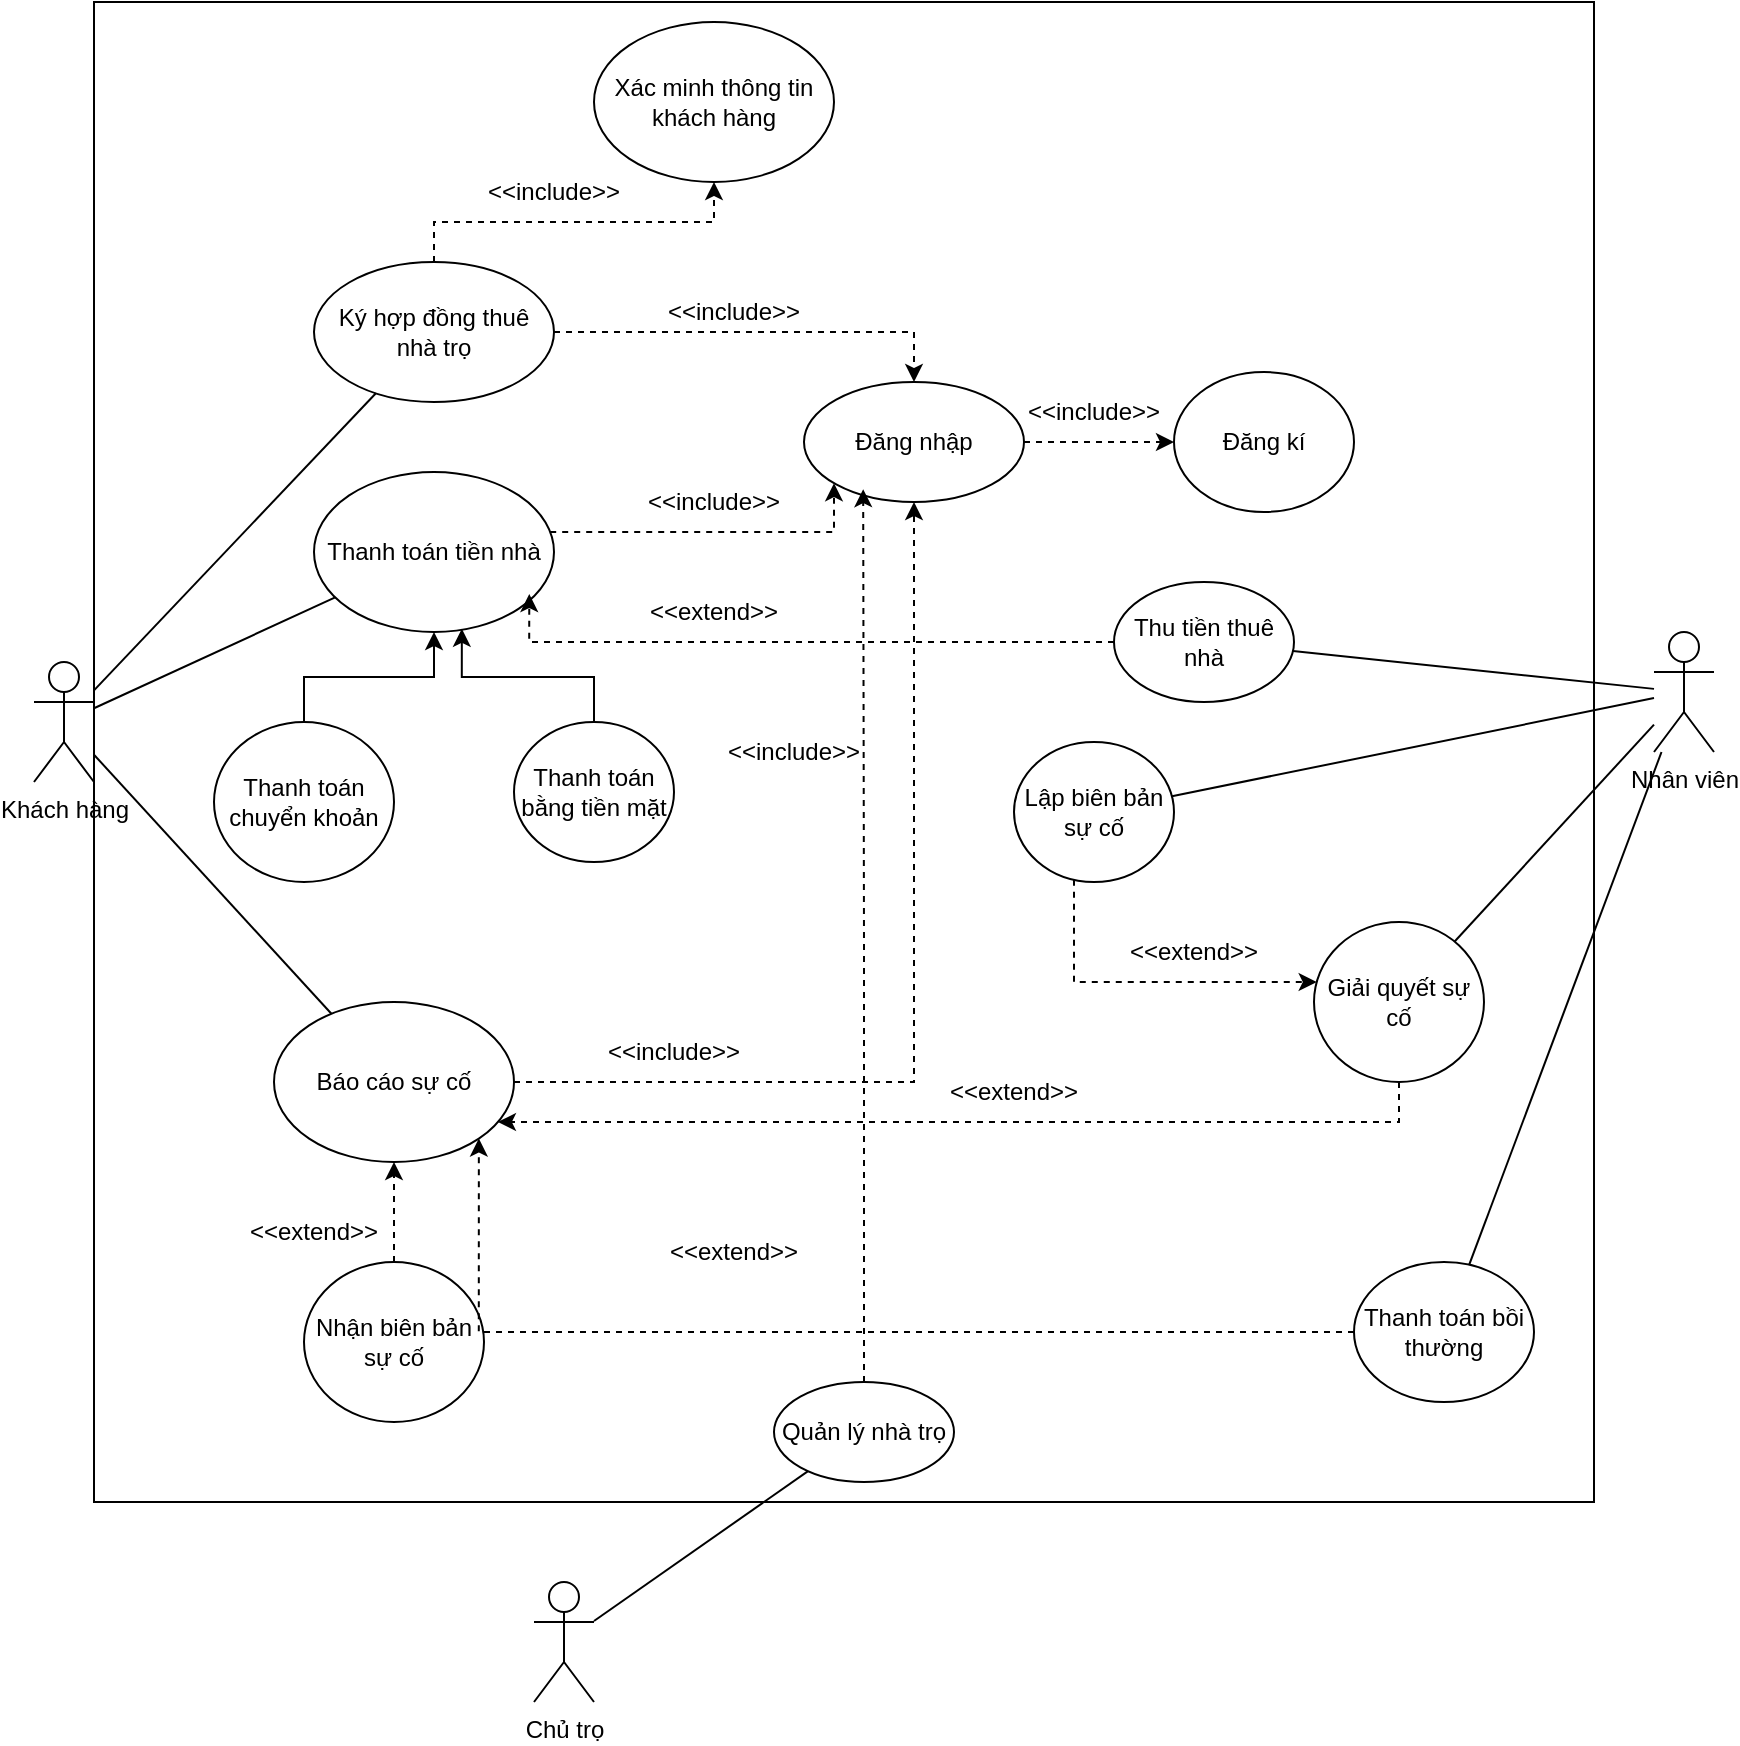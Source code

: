 <mxfile version="24.7.8">
  <diagram name="Page-1" id="FBjQQPBOuUfmBu1ywez7">
    <mxGraphModel dx="1086" dy="1627" grid="1" gridSize="10" guides="1" tooltips="1" connect="1" arrows="1" fold="1" page="1" pageScale="1" pageWidth="850" pageHeight="1100" math="0" shadow="0">
      <root>
        <mxCell id="0" />
        <mxCell id="1" parent="0" />
        <mxCell id="qcWO66QWIoaBvmpiMxDt-1" value="" style="whiteSpace=wrap;html=1;aspect=fixed;" vertex="1" parent="1">
          <mxGeometry x="70" y="-10" width="750" height="750" as="geometry" />
        </mxCell>
        <mxCell id="qcWO66QWIoaBvmpiMxDt-3" value="Khách hàng" style="shape=umlActor;verticalLabelPosition=bottom;verticalAlign=top;html=1;outlineConnect=0;" vertex="1" parent="1">
          <mxGeometry x="40" y="320" width="30" height="60" as="geometry" />
        </mxCell>
        <mxCell id="qcWO66QWIoaBvmpiMxDt-8" value="Chủ trọ" style="shape=umlActor;verticalLabelPosition=bottom;verticalAlign=top;html=1;outlineConnect=0;" vertex="1" parent="1">
          <mxGeometry x="290" y="780" width="30" height="60" as="geometry" />
        </mxCell>
        <mxCell id="qcWO66QWIoaBvmpiMxDt-12" value="Nhân viên" style="shape=umlActor;verticalLabelPosition=bottom;verticalAlign=top;html=1;outlineConnect=0;" vertex="1" parent="1">
          <mxGeometry x="850" y="305" width="30" height="60" as="geometry" />
        </mxCell>
        <mxCell id="qcWO66QWIoaBvmpiMxDt-51" style="edgeStyle=orthogonalEdgeStyle;rounded=0;orthogonalLoop=1;jettySize=auto;html=1;dashed=1;" edge="1" parent="1" source="qcWO66QWIoaBvmpiMxDt-13" target="qcWO66QWIoaBvmpiMxDt-50">
          <mxGeometry relative="1" as="geometry" />
        </mxCell>
        <mxCell id="qcWO66QWIoaBvmpiMxDt-13" value="Đăng nhập" style="ellipse;whiteSpace=wrap;html=1;" vertex="1" parent="1">
          <mxGeometry x="425" y="180" width="110" height="60" as="geometry" />
        </mxCell>
        <mxCell id="qcWO66QWIoaBvmpiMxDt-17" style="edgeStyle=orthogonalEdgeStyle;rounded=0;orthogonalLoop=1;jettySize=auto;html=1;dashed=1;" edge="1" parent="1" source="qcWO66QWIoaBvmpiMxDt-14" target="qcWO66QWIoaBvmpiMxDt-13">
          <mxGeometry relative="1" as="geometry">
            <Array as="points">
              <mxPoint x="480" y="155" />
            </Array>
          </mxGeometry>
        </mxCell>
        <mxCell id="qcWO66QWIoaBvmpiMxDt-76" style="edgeStyle=orthogonalEdgeStyle;rounded=0;orthogonalLoop=1;jettySize=auto;html=1;dashed=1;" edge="1" parent="1" source="qcWO66QWIoaBvmpiMxDt-14" target="qcWO66QWIoaBvmpiMxDt-75">
          <mxGeometry relative="1" as="geometry">
            <Array as="points">
              <mxPoint x="240" y="100" />
              <mxPoint x="380" y="100" />
            </Array>
          </mxGeometry>
        </mxCell>
        <mxCell id="qcWO66QWIoaBvmpiMxDt-14" value="Ký hợp đồng thuê nhà trọ" style="ellipse;whiteSpace=wrap;html=1;" vertex="1" parent="1">
          <mxGeometry x="180" y="120" width="120" height="70" as="geometry" />
        </mxCell>
        <mxCell id="qcWO66QWIoaBvmpiMxDt-20" value="&amp;lt;&amp;lt;include&amp;gt;&amp;gt;" style="text;html=1;align=center;verticalAlign=middle;whiteSpace=wrap;rounded=0;" vertex="1" parent="1">
          <mxGeometry x="360" y="130" width="60" height="30" as="geometry" />
        </mxCell>
        <mxCell id="qcWO66QWIoaBvmpiMxDt-22" value="" style="endArrow=none;html=1;rounded=0;" edge="1" parent="1" source="qcWO66QWIoaBvmpiMxDt-3" target="qcWO66QWIoaBvmpiMxDt-14">
          <mxGeometry width="50" height="50" relative="1" as="geometry">
            <mxPoint x="330" y="340" as="sourcePoint" />
            <mxPoint x="380" y="290" as="targetPoint" />
          </mxGeometry>
        </mxCell>
        <mxCell id="qcWO66QWIoaBvmpiMxDt-31" style="edgeStyle=orthogonalEdgeStyle;rounded=0;orthogonalLoop=1;jettySize=auto;html=1;dashed=1;" edge="1" parent="1" source="qcWO66QWIoaBvmpiMxDt-23" target="qcWO66QWIoaBvmpiMxDt-13">
          <mxGeometry relative="1" as="geometry">
            <Array as="points">
              <mxPoint x="440" y="255" />
            </Array>
          </mxGeometry>
        </mxCell>
        <mxCell id="qcWO66QWIoaBvmpiMxDt-23" value="Thanh toán tiền nhà" style="ellipse;whiteSpace=wrap;html=1;" vertex="1" parent="1">
          <mxGeometry x="180" y="225" width="120" height="80" as="geometry" />
        </mxCell>
        <mxCell id="qcWO66QWIoaBvmpiMxDt-24" value="Báo cáo sự cố" style="ellipse;whiteSpace=wrap;html=1;" vertex="1" parent="1">
          <mxGeometry x="160" y="490" width="120" height="80" as="geometry" />
        </mxCell>
        <mxCell id="qcWO66QWIoaBvmpiMxDt-25" value="" style="endArrow=none;html=1;rounded=0;" edge="1" parent="1" source="qcWO66QWIoaBvmpiMxDt-3" target="qcWO66QWIoaBvmpiMxDt-23">
          <mxGeometry width="50" height="50" relative="1" as="geometry">
            <mxPoint x="330" y="340" as="sourcePoint" />
            <mxPoint x="380" y="290" as="targetPoint" />
          </mxGeometry>
        </mxCell>
        <mxCell id="qcWO66QWIoaBvmpiMxDt-27" value="&amp;lt;&amp;lt;include&amp;gt;&amp;gt;" style="text;html=1;align=center;verticalAlign=middle;whiteSpace=wrap;rounded=0;" vertex="1" parent="1">
          <mxGeometry x="350" y="225" width="60" height="30" as="geometry" />
        </mxCell>
        <mxCell id="qcWO66QWIoaBvmpiMxDt-28" value="" style="endArrow=none;html=1;rounded=0;" edge="1" parent="1" source="qcWO66QWIoaBvmpiMxDt-3" target="qcWO66QWIoaBvmpiMxDt-24">
          <mxGeometry width="50" height="50" relative="1" as="geometry">
            <mxPoint x="330" y="340" as="sourcePoint" />
            <mxPoint x="380" y="290" as="targetPoint" />
          </mxGeometry>
        </mxCell>
        <mxCell id="qcWO66QWIoaBvmpiMxDt-29" style="edgeStyle=orthogonalEdgeStyle;rounded=0;orthogonalLoop=1;jettySize=auto;html=1;dashed=1;entryX=0.5;entryY=1;entryDx=0;entryDy=0;" edge="1" parent="1" source="qcWO66QWIoaBvmpiMxDt-24" target="qcWO66QWIoaBvmpiMxDt-13">
          <mxGeometry relative="1" as="geometry">
            <mxPoint x="570" y="290" as="targetPoint" />
          </mxGeometry>
        </mxCell>
        <mxCell id="qcWO66QWIoaBvmpiMxDt-30" value="&amp;lt;&amp;lt;include&amp;gt;&amp;gt;" style="text;html=1;align=center;verticalAlign=middle;whiteSpace=wrap;rounded=0;" vertex="1" parent="1">
          <mxGeometry x="330" y="500" width="60" height="30" as="geometry" />
        </mxCell>
        <mxCell id="qcWO66QWIoaBvmpiMxDt-35" style="edgeStyle=orthogonalEdgeStyle;rounded=0;orthogonalLoop=1;jettySize=auto;html=1;" edge="1" parent="1" source="qcWO66QWIoaBvmpiMxDt-33" target="qcWO66QWIoaBvmpiMxDt-23">
          <mxGeometry relative="1" as="geometry" />
        </mxCell>
        <mxCell id="qcWO66QWIoaBvmpiMxDt-33" value="Thanh toán chuyển khoản" style="ellipse;whiteSpace=wrap;html=1;" vertex="1" parent="1">
          <mxGeometry x="130" y="350" width="90" height="80" as="geometry" />
        </mxCell>
        <mxCell id="qcWO66QWIoaBvmpiMxDt-34" value="Thanh toán bằng tiền mặt" style="ellipse;whiteSpace=wrap;html=1;" vertex="1" parent="1">
          <mxGeometry x="280" y="350" width="80" height="70" as="geometry" />
        </mxCell>
        <mxCell id="qcWO66QWIoaBvmpiMxDt-36" style="edgeStyle=orthogonalEdgeStyle;rounded=0;orthogonalLoop=1;jettySize=auto;html=1;entryX=0.616;entryY=0.98;entryDx=0;entryDy=0;entryPerimeter=0;" edge="1" parent="1" source="qcWO66QWIoaBvmpiMxDt-34" target="qcWO66QWIoaBvmpiMxDt-23">
          <mxGeometry relative="1" as="geometry" />
        </mxCell>
        <mxCell id="qcWO66QWIoaBvmpiMxDt-40" style="edgeStyle=orthogonalEdgeStyle;rounded=0;orthogonalLoop=1;jettySize=auto;html=1;dashed=1;" edge="1" parent="1" source="qcWO66QWIoaBvmpiMxDt-39" target="qcWO66QWIoaBvmpiMxDt-24">
          <mxGeometry relative="1" as="geometry" />
        </mxCell>
        <mxCell id="qcWO66QWIoaBvmpiMxDt-39" value="&lt;span style=&quot;text-align: left;&quot;&gt;Nhận biên bản sự cố&lt;/span&gt;" style="ellipse;whiteSpace=wrap;html=1;" vertex="1" parent="1">
          <mxGeometry x="175" y="620" width="90" height="80" as="geometry" />
        </mxCell>
        <mxCell id="qcWO66QWIoaBvmpiMxDt-41" value="&amp;lt;&amp;lt;extend&amp;gt;&amp;gt;" style="text;html=1;align=center;verticalAlign=middle;whiteSpace=wrap;rounded=0;" vertex="1" parent="1">
          <mxGeometry x="150" y="590" width="60" height="30" as="geometry" />
        </mxCell>
        <mxCell id="qcWO66QWIoaBvmpiMxDt-42" value="Thu tiền thuê&lt;div&gt;nhà&lt;/div&gt;" style="ellipse;whiteSpace=wrap;html=1;" vertex="1" parent="1">
          <mxGeometry x="580" y="280" width="90" height="60" as="geometry" />
        </mxCell>
        <mxCell id="qcWO66QWIoaBvmpiMxDt-43" style="edgeStyle=orthogonalEdgeStyle;rounded=0;orthogonalLoop=1;jettySize=auto;html=1;entryX=0.897;entryY=0.763;entryDx=0;entryDy=0;entryPerimeter=0;dashed=1;" edge="1" parent="1" source="qcWO66QWIoaBvmpiMxDt-42" target="qcWO66QWIoaBvmpiMxDt-23">
          <mxGeometry relative="1" as="geometry">
            <Array as="points">
              <mxPoint x="575" y="310" />
              <mxPoint x="318" y="310" />
            </Array>
          </mxGeometry>
        </mxCell>
        <mxCell id="qcWO66QWIoaBvmpiMxDt-44" value="&amp;lt;&amp;lt;extend&amp;gt;&amp;gt;" style="text;html=1;align=center;verticalAlign=middle;whiteSpace=wrap;rounded=0;" vertex="1" parent="1">
          <mxGeometry x="350" y="280" width="60" height="30" as="geometry" />
        </mxCell>
        <mxCell id="qcWO66QWIoaBvmpiMxDt-45" value="" style="endArrow=none;html=1;rounded=0;" edge="1" parent="1" source="qcWO66QWIoaBvmpiMxDt-42" target="qcWO66QWIoaBvmpiMxDt-12">
          <mxGeometry width="50" height="50" relative="1" as="geometry">
            <mxPoint x="330" y="340" as="sourcePoint" />
            <mxPoint x="380" y="290" as="targetPoint" />
          </mxGeometry>
        </mxCell>
        <mxCell id="qcWO66QWIoaBvmpiMxDt-78" style="edgeStyle=orthogonalEdgeStyle;rounded=0;orthogonalLoop=1;jettySize=auto;html=1;dashed=1;" edge="1" parent="1" source="qcWO66QWIoaBvmpiMxDt-46" target="qcWO66QWIoaBvmpiMxDt-54">
          <mxGeometry relative="1" as="geometry">
            <Array as="points">
              <mxPoint x="560" y="480" />
              <mxPoint x="703" y="480" />
            </Array>
          </mxGeometry>
        </mxCell>
        <mxCell id="qcWO66QWIoaBvmpiMxDt-46" value="Lập biên bản sự cố" style="ellipse;whiteSpace=wrap;html=1;" vertex="1" parent="1">
          <mxGeometry x="530" y="360" width="80" height="70" as="geometry" />
        </mxCell>
        <mxCell id="qcWO66QWIoaBvmpiMxDt-48" value="&amp;lt;&amp;lt;extend&amp;gt;&amp;gt;" style="text;html=1;align=center;verticalAlign=middle;whiteSpace=wrap;rounded=0;" vertex="1" parent="1">
          <mxGeometry x="590" y="450" width="60" height="30" as="geometry" />
        </mxCell>
        <mxCell id="qcWO66QWIoaBvmpiMxDt-49" value="" style="endArrow=none;html=1;rounded=0;" edge="1" parent="1" source="qcWO66QWIoaBvmpiMxDt-46" target="qcWO66QWIoaBvmpiMxDt-12">
          <mxGeometry width="50" height="50" relative="1" as="geometry">
            <mxPoint x="330" y="530" as="sourcePoint" />
            <mxPoint x="380" y="480" as="targetPoint" />
          </mxGeometry>
        </mxCell>
        <mxCell id="qcWO66QWIoaBvmpiMxDt-50" value="Đăng kí" style="ellipse;whiteSpace=wrap;html=1;" vertex="1" parent="1">
          <mxGeometry x="610" y="175" width="90" height="70" as="geometry" />
        </mxCell>
        <mxCell id="qcWO66QWIoaBvmpiMxDt-53" value="&amp;lt;&amp;lt;include&amp;gt;&amp;gt;" style="text;html=1;align=center;verticalAlign=middle;whiteSpace=wrap;rounded=0;" vertex="1" parent="1">
          <mxGeometry x="540" y="180" width="60" height="30" as="geometry" />
        </mxCell>
        <mxCell id="qcWO66QWIoaBvmpiMxDt-56" style="edgeStyle=orthogonalEdgeStyle;rounded=0;orthogonalLoop=1;jettySize=auto;html=1;dashed=1;" edge="1" parent="1" source="qcWO66QWIoaBvmpiMxDt-54" target="qcWO66QWIoaBvmpiMxDt-24">
          <mxGeometry relative="1" as="geometry">
            <Array as="points">
              <mxPoint x="530" y="550" />
              <mxPoint x="530" y="550" />
            </Array>
          </mxGeometry>
        </mxCell>
        <mxCell id="qcWO66QWIoaBvmpiMxDt-54" value="Giải quyết sự cố" style="ellipse;whiteSpace=wrap;html=1;" vertex="1" parent="1">
          <mxGeometry x="680" y="450" width="85" height="80" as="geometry" />
        </mxCell>
        <mxCell id="qcWO66QWIoaBvmpiMxDt-57" value="&amp;lt;&amp;lt;extend&amp;gt;&amp;gt;" style="text;html=1;align=center;verticalAlign=middle;whiteSpace=wrap;rounded=0;" vertex="1" parent="1">
          <mxGeometry x="500" y="520" width="60" height="30" as="geometry" />
        </mxCell>
        <mxCell id="qcWO66QWIoaBvmpiMxDt-58" value="" style="endArrow=none;html=1;rounded=0;" edge="1" parent="1" source="qcWO66QWIoaBvmpiMxDt-54" target="qcWO66QWIoaBvmpiMxDt-12">
          <mxGeometry width="50" height="50" relative="1" as="geometry">
            <mxPoint x="300" y="610" as="sourcePoint" />
            <mxPoint x="350" y="560" as="targetPoint" />
          </mxGeometry>
        </mxCell>
        <mxCell id="qcWO66QWIoaBvmpiMxDt-59" value="Quản lý nhà trọ" style="ellipse;whiteSpace=wrap;html=1;" vertex="1" parent="1">
          <mxGeometry x="410" y="680" width="90" height="50" as="geometry" />
        </mxCell>
        <mxCell id="qcWO66QWIoaBvmpiMxDt-62" value="" style="endArrow=none;html=1;rounded=0;" edge="1" parent="1" source="qcWO66QWIoaBvmpiMxDt-8" target="qcWO66QWIoaBvmpiMxDt-59">
          <mxGeometry width="50" height="50" relative="1" as="geometry">
            <mxPoint x="320" y="610" as="sourcePoint" />
            <mxPoint x="370" y="560" as="targetPoint" />
          </mxGeometry>
        </mxCell>
        <mxCell id="qcWO66QWIoaBvmpiMxDt-65" style="edgeStyle=orthogonalEdgeStyle;rounded=0;orthogonalLoop=1;jettySize=auto;html=1;entryX=1;entryY=1;entryDx=0;entryDy=0;dashed=1;" edge="1" parent="1" source="qcWO66QWIoaBvmpiMxDt-63" target="qcWO66QWIoaBvmpiMxDt-24">
          <mxGeometry relative="1" as="geometry" />
        </mxCell>
        <mxCell id="qcWO66QWIoaBvmpiMxDt-63" value="Thanh toán bồi thường" style="ellipse;whiteSpace=wrap;html=1;" vertex="1" parent="1">
          <mxGeometry x="700" y="620" width="90" height="70" as="geometry" />
        </mxCell>
        <mxCell id="qcWO66QWIoaBvmpiMxDt-66" value="" style="endArrow=none;html=1;rounded=0;" edge="1" parent="1" source="qcWO66QWIoaBvmpiMxDt-63" target="qcWO66QWIoaBvmpiMxDt-12">
          <mxGeometry width="50" height="50" relative="1" as="geometry">
            <mxPoint x="320" y="610" as="sourcePoint" />
            <mxPoint x="370" y="560" as="targetPoint" />
          </mxGeometry>
        </mxCell>
        <mxCell id="qcWO66QWIoaBvmpiMxDt-67" value="&amp;lt;&amp;lt;extend&amp;gt;&amp;gt;" style="text;html=1;align=center;verticalAlign=middle;whiteSpace=wrap;rounded=0;" vertex="1" parent="1">
          <mxGeometry x="360" y="600" width="60" height="30" as="geometry" />
        </mxCell>
        <mxCell id="qcWO66QWIoaBvmpiMxDt-69" style="edgeStyle=orthogonalEdgeStyle;rounded=0;orthogonalLoop=1;jettySize=auto;html=1;entryX=0.269;entryY=0.893;entryDx=0;entryDy=0;entryPerimeter=0;dashed=1;" edge="1" parent="1" source="qcWO66QWIoaBvmpiMxDt-59" target="qcWO66QWIoaBvmpiMxDt-13">
          <mxGeometry relative="1" as="geometry" />
        </mxCell>
        <mxCell id="qcWO66QWIoaBvmpiMxDt-71" value="&amp;lt;&amp;lt;include&amp;gt;&amp;gt;" style="text;html=1;align=center;verticalAlign=middle;whiteSpace=wrap;rounded=0;" vertex="1" parent="1">
          <mxGeometry x="390" y="350" width="60" height="30" as="geometry" />
        </mxCell>
        <mxCell id="qcWO66QWIoaBvmpiMxDt-75" value="Xác minh thông tin khách hàng" style="ellipse;whiteSpace=wrap;html=1;" vertex="1" parent="1">
          <mxGeometry x="320" width="120" height="80" as="geometry" />
        </mxCell>
        <mxCell id="qcWO66QWIoaBvmpiMxDt-77" value="&amp;lt;&amp;lt;include&amp;gt;&amp;gt;" style="text;html=1;align=center;verticalAlign=middle;whiteSpace=wrap;rounded=0;" vertex="1" parent="1">
          <mxGeometry x="270" y="70" width="60" height="30" as="geometry" />
        </mxCell>
      </root>
    </mxGraphModel>
  </diagram>
</mxfile>
